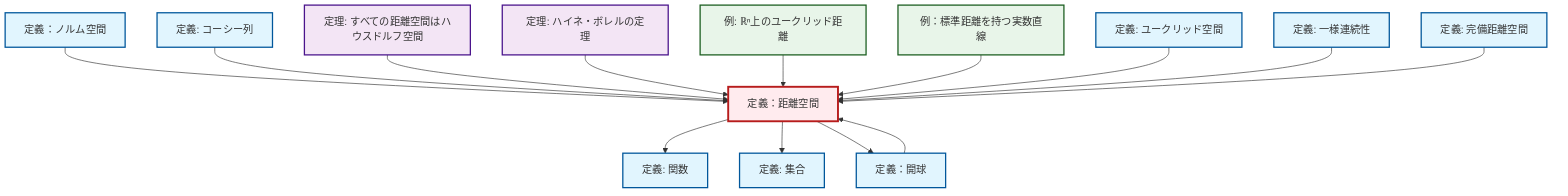 graph TD
    classDef definition fill:#e1f5fe,stroke:#01579b,stroke-width:2px
    classDef theorem fill:#f3e5f5,stroke:#4a148c,stroke-width:2px
    classDef axiom fill:#fff3e0,stroke:#e65100,stroke-width:2px
    classDef example fill:#e8f5e9,stroke:#1b5e20,stroke-width:2px
    classDef current fill:#ffebee,stroke:#b71c1c,stroke-width:3px
    def-function["定義: 関数"]:::definition
    def-uniform-continuity["定義: 一様連続性"]:::definition
    ex-real-line-metric["例：標準距離を持つ実数直線"]:::example
    def-open-ball["定義：開球"]:::definition
    thm-metric-hausdorff["定理: すべての距離空間はハウスドルフ空間"]:::theorem
    def-complete-metric-space["定義: 完備距離空間"]:::definition
    def-normed-vector-space["定義：ノルム空間"]:::definition
    def-cauchy-sequence["定義: コーシー列"]:::definition
    thm-heine-borel["定理: ハイネ・ボレルの定理"]:::theorem
    def-metric-space["定義：距離空間"]:::definition
    def-set["定義: 集合"]:::definition
    def-euclidean-space["定義: ユークリッド空間"]:::definition
    ex-euclidean-metric["例: ℝⁿ上のユークリッド距離"]:::example
    def-normed-vector-space --> def-metric-space
    def-metric-space --> def-function
    def-cauchy-sequence --> def-metric-space
    def-metric-space --> def-set
    def-metric-space --> def-open-ball
    thm-metric-hausdorff --> def-metric-space
    thm-heine-borel --> def-metric-space
    def-open-ball --> def-metric-space
    ex-euclidean-metric --> def-metric-space
    ex-real-line-metric --> def-metric-space
    def-euclidean-space --> def-metric-space
    def-uniform-continuity --> def-metric-space
    def-complete-metric-space --> def-metric-space
    class def-metric-space current